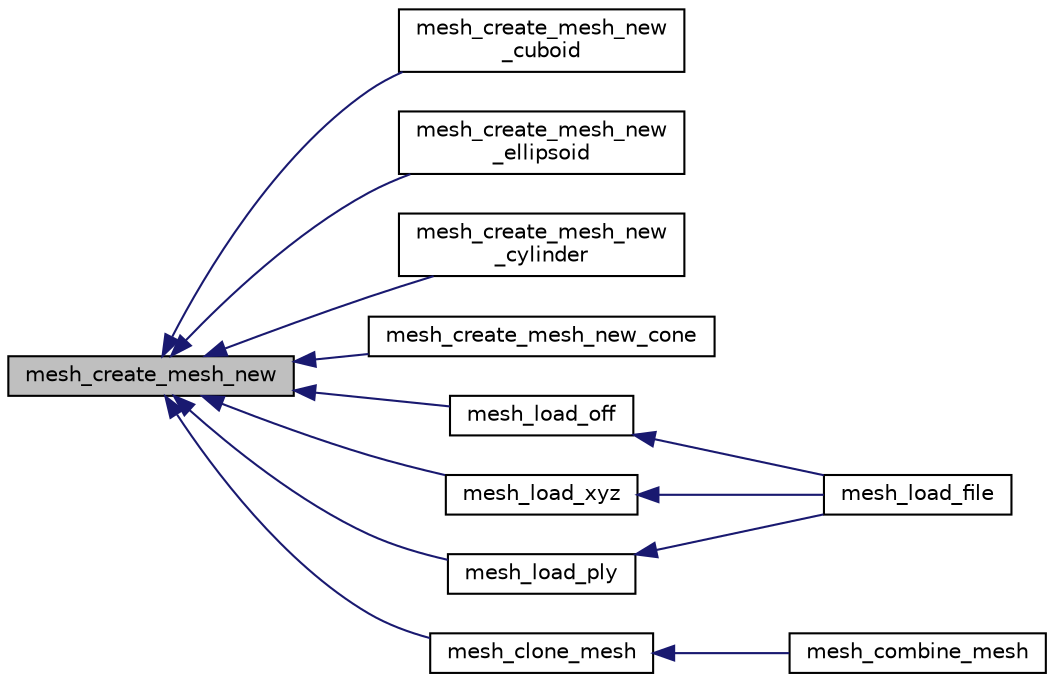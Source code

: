 digraph "mesh_create_mesh_new"
{
  edge [fontname="Helvetica",fontsize="10",labelfontname="Helvetica",labelfontsize="10"];
  node [fontname="Helvetica",fontsize="10",shape=record];
  rankdir="LR";
  Node1 [label="mesh_create_mesh_new",height=0.2,width=0.4,color="black", fillcolor="grey75", style="filled", fontcolor="black"];
  Node1 -> Node2 [dir="back",color="midnightblue",fontsize="10",style="solid",fontname="Helvetica"];
  Node2 [label="mesh_create_mesh_new\l_cuboid",height=0.2,width=0.4,color="black", fillcolor="white", style="filled",URL="$meshlib_8h.html#a5fb992a4c6115aa8fbcbe1dfb4dfca57",tooltip="Creates a cuboid mesh. "];
  Node1 -> Node3 [dir="back",color="midnightblue",fontsize="10",style="solid",fontname="Helvetica"];
  Node3 [label="mesh_create_mesh_new\l_ellipsoid",height=0.2,width=0.4,color="black", fillcolor="white", style="filled",URL="$meshlib_8h.html#a1352aa6157e2eeb135702f3eeb676a4c",tooltip="Creates an ellipsoid mesh. "];
  Node1 -> Node4 [dir="back",color="midnightblue",fontsize="10",style="solid",fontname="Helvetica"];
  Node4 [label="mesh_create_mesh_new\l_cylinder",height=0.2,width=0.4,color="black", fillcolor="white", style="filled",URL="$meshlib_8h.html#a3122dbf2e31052b6ff79c788ce952d5e",tooltip="Creates a cylinder mesh. "];
  Node1 -> Node5 [dir="back",color="midnightblue",fontsize="10",style="solid",fontname="Helvetica"];
  Node5 [label="mesh_create_mesh_new_cone",height=0.2,width=0.4,color="black", fillcolor="white", style="filled",URL="$meshlib_8h.html#ab3679d0b7a036ce633c0f8cc78975562",tooltip="Creates a cone mesh. "];
  Node1 -> Node6 [dir="back",color="midnightblue",fontsize="10",style="solid",fontname="Helvetica"];
  Node6 [label="mesh_load_off",height=0.2,width=0.4,color="black", fillcolor="white", style="filled",URL="$meshlib_8h.html#ae2124240e6a8a21b86d603c7e7556c23",tooltip="Reads a mesh from an OFF file. "];
  Node6 -> Node7 [dir="back",color="midnightblue",fontsize="10",style="solid",fontname="Helvetica"];
  Node7 [label="mesh_load_file",height=0.2,width=0.4,color="black", fillcolor="white", style="filled",URL="$meshlib_8h.html#a5ec72a190e4d5e0af42897718babceb6",tooltip="Reads a mesh from an OFF/PLY/ASC/XYZ file. "];
  Node1 -> Node8 [dir="back",color="midnightblue",fontsize="10",style="solid",fontname="Helvetica"];
  Node8 [label="mesh_load_xyz",height=0.2,width=0.4,color="black", fillcolor="white", style="filled",URL="$meshlib_8h.html#a268e449d6ad74d76479f81787cc5a0d1",tooltip="Read a mesh from an ASC/XYZ file. "];
  Node8 -> Node7 [dir="back",color="midnightblue",fontsize="10",style="solid",fontname="Helvetica"];
  Node1 -> Node9 [dir="back",color="midnightblue",fontsize="10",style="solid",fontname="Helvetica"];
  Node9 [label="mesh_load_ply",height=0.2,width=0.4,color="black", fillcolor="white", style="filled",URL="$meshlib_8h.html#a868068a5187f98b5e9e08096accf6b51",tooltip="Reads a mesh from a PLY file. "];
  Node9 -> Node7 [dir="back",color="midnightblue",fontsize="10",style="solid",fontname="Helvetica"];
  Node1 -> Node10 [dir="back",color="midnightblue",fontsize="10",style="solid",fontname="Helvetica"];
  Node10 [label="mesh_clone_mesh",height=0.2,width=0.4,color="black", fillcolor="white", style="filled",URL="$meshops_8c.html#a69f3ba1af27dcbf10d386d27a3b44ebe",tooltip="Clones a given mesh into another mesh. "];
  Node10 -> Node11 [dir="back",color="midnightblue",fontsize="10",style="solid",fontname="Helvetica"];
  Node11 [label="mesh_combine_mesh",height=0.2,width=0.4,color="black", fillcolor="white", style="filled",URL="$meshops_8c.html#aa94db2c3e1e6d343053b625cf365b667",tooltip="Combines a given mesh with another given mesh. "];
}
